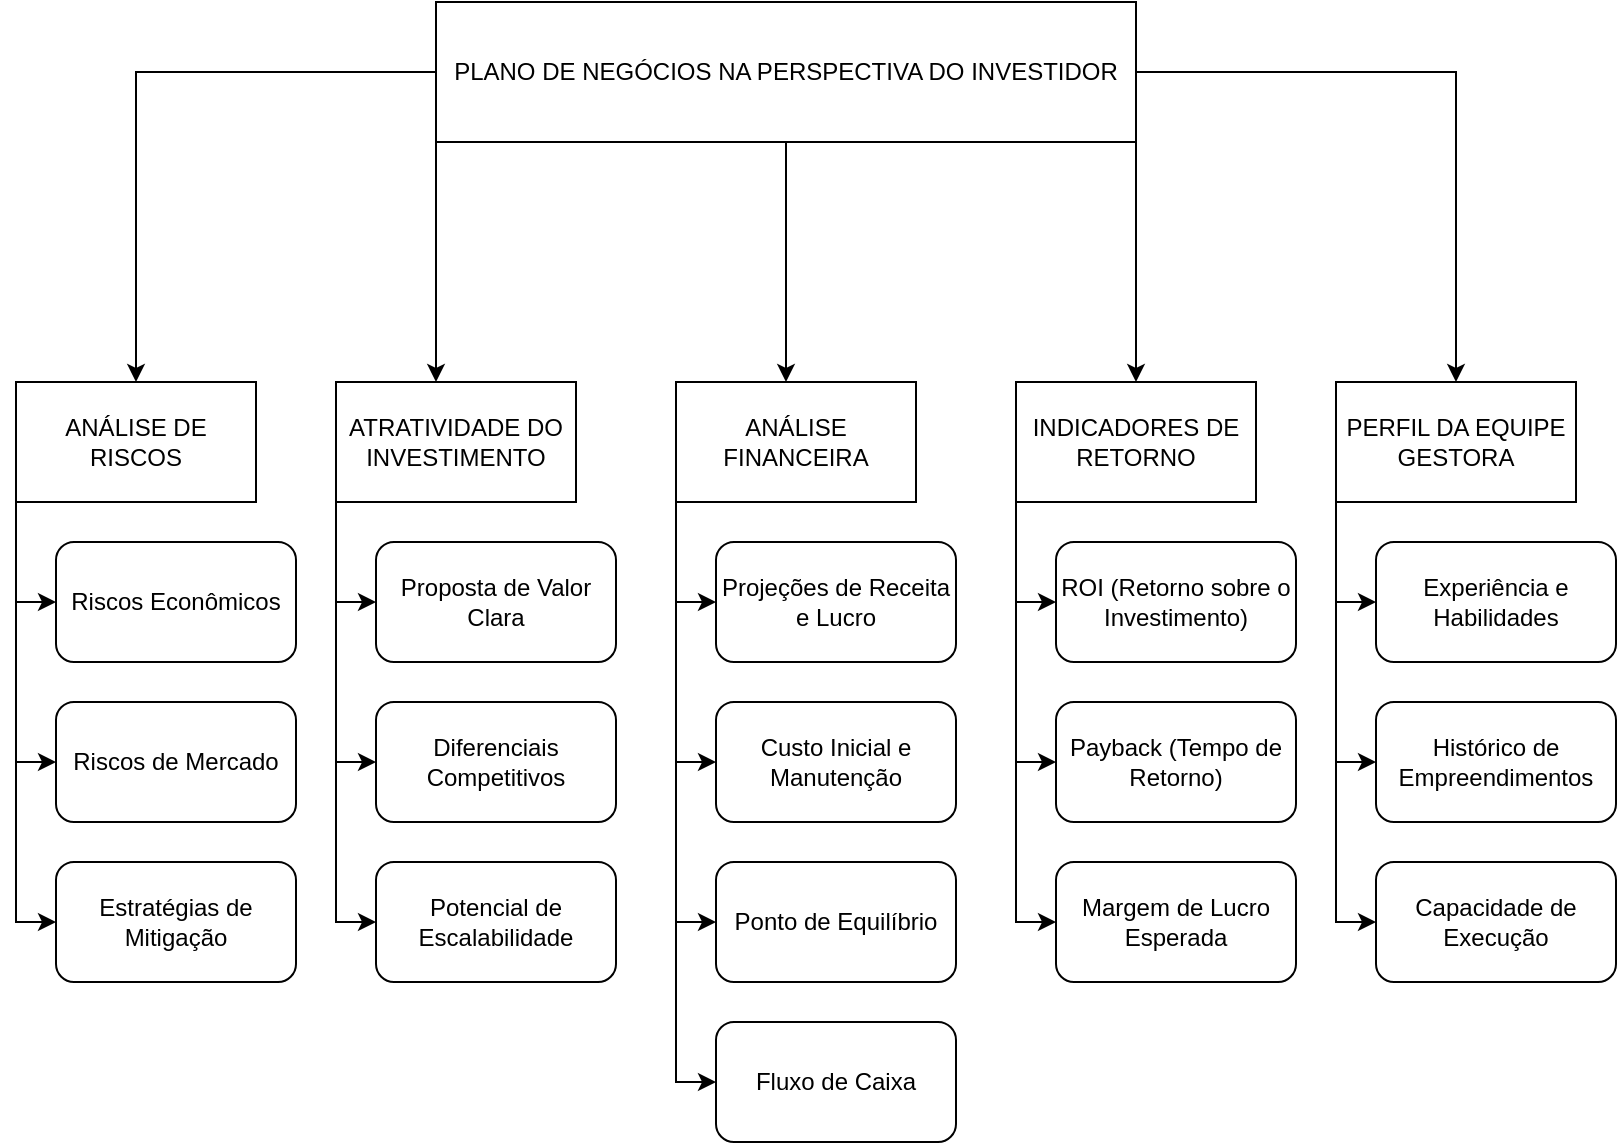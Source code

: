 <mxfile version="25.0.0">
  <diagram name="Página-1" id="FI43efTRTMUIuCeVRbxl">
    <mxGraphModel dx="1434" dy="738" grid="1" gridSize="10" guides="1" tooltips="1" connect="1" arrows="1" fold="1" page="1" pageScale="1" pageWidth="1390" pageHeight="980" math="0" shadow="0">
      <root>
        <mxCell id="0" />
        <mxCell id="1" parent="0" />
        <mxCell id="p_9eIz9eimf5ymayIWge-4" style="rounded=0;orthogonalLoop=1;jettySize=auto;html=1;edgeStyle=orthogonalEdgeStyle;" edge="1" parent="1" source="p_9eIz9eimf5ymayIWge-1">
          <mxGeometry relative="1" as="geometry">
            <mxPoint x="465" y="320" as="targetPoint" />
          </mxGeometry>
        </mxCell>
        <mxCell id="p_9eIz9eimf5ymayIWge-5" style="edgeStyle=orthogonalEdgeStyle;rounded=0;orthogonalLoop=1;jettySize=auto;html=1;exitX=0;exitY=1;exitDx=0;exitDy=0;" edge="1" parent="1" source="p_9eIz9eimf5ymayIWge-1">
          <mxGeometry relative="1" as="geometry">
            <mxPoint x="290" y="320" as="targetPoint" />
          </mxGeometry>
        </mxCell>
        <mxCell id="p_9eIz9eimf5ymayIWge-6" style="edgeStyle=orthogonalEdgeStyle;rounded=0;orthogonalLoop=1;jettySize=auto;html=1;exitX=1;exitY=1;exitDx=0;exitDy=0;" edge="1" parent="1" source="p_9eIz9eimf5ymayIWge-1">
          <mxGeometry relative="1" as="geometry">
            <mxPoint x="640" y="320" as="targetPoint" />
          </mxGeometry>
        </mxCell>
        <mxCell id="p_9eIz9eimf5ymayIWge-52" style="edgeStyle=orthogonalEdgeStyle;rounded=0;orthogonalLoop=1;jettySize=auto;html=1;exitX=0;exitY=0.5;exitDx=0;exitDy=0;entryX=0.5;entryY=0;entryDx=0;entryDy=0;" edge="1" parent="1" source="p_9eIz9eimf5ymayIWge-1" target="p_9eIz9eimf5ymayIWge-20">
          <mxGeometry relative="1" as="geometry" />
        </mxCell>
        <mxCell id="p_9eIz9eimf5ymayIWge-53" style="edgeStyle=orthogonalEdgeStyle;rounded=0;orthogonalLoop=1;jettySize=auto;html=1;exitX=1;exitY=0.5;exitDx=0;exitDy=0;entryX=0.5;entryY=0;entryDx=0;entryDy=0;" edge="1" parent="1" source="p_9eIz9eimf5ymayIWge-1" target="p_9eIz9eimf5ymayIWge-19">
          <mxGeometry relative="1" as="geometry" />
        </mxCell>
        <mxCell id="p_9eIz9eimf5ymayIWge-1" value="&lt;div&gt;PLANO DE NEGÓCIOS NA PERSPECTIVA DO&amp;nbsp;&lt;span style=&quot;background-color: initial;&quot;&gt;INVESTIDOR&lt;/span&gt;&lt;/div&gt;" style="rounded=0;whiteSpace=wrap;html=1;" vertex="1" parent="1">
          <mxGeometry x="290" y="130" width="350" height="70" as="geometry" />
        </mxCell>
        <mxCell id="p_9eIz9eimf5ymayIWge-47" style="edgeStyle=orthogonalEdgeStyle;rounded=0;orthogonalLoop=1;jettySize=auto;html=1;exitX=0;exitY=1;exitDx=0;exitDy=0;entryX=0;entryY=0.5;entryDx=0;entryDy=0;" edge="1" parent="1" source="p_9eIz9eimf5ymayIWge-7" target="p_9eIz9eimf5ymayIWge-34">
          <mxGeometry relative="1" as="geometry" />
        </mxCell>
        <mxCell id="p_9eIz9eimf5ymayIWge-49" style="edgeStyle=orthogonalEdgeStyle;rounded=0;orthogonalLoop=1;jettySize=auto;html=1;exitX=0;exitY=1;exitDx=0;exitDy=0;entryX=0;entryY=0.5;entryDx=0;entryDy=0;" edge="1" parent="1" source="p_9eIz9eimf5ymayIWge-7" target="p_9eIz9eimf5ymayIWge-32">
          <mxGeometry relative="1" as="geometry" />
        </mxCell>
        <mxCell id="p_9eIz9eimf5ymayIWge-50" style="edgeStyle=orthogonalEdgeStyle;rounded=0;orthogonalLoop=1;jettySize=auto;html=1;exitX=0;exitY=1;exitDx=0;exitDy=0;entryX=0;entryY=0.5;entryDx=0;entryDy=0;" edge="1" parent="1" source="p_9eIz9eimf5ymayIWge-7" target="p_9eIz9eimf5ymayIWge-33">
          <mxGeometry relative="1" as="geometry" />
        </mxCell>
        <mxCell id="p_9eIz9eimf5ymayIWge-55" style="edgeStyle=orthogonalEdgeStyle;rounded=0;orthogonalLoop=1;jettySize=auto;html=1;exitX=0;exitY=1;exitDx=0;exitDy=0;entryX=0;entryY=0.5;entryDx=0;entryDy=0;" edge="1" parent="1" source="p_9eIz9eimf5ymayIWge-7" target="p_9eIz9eimf5ymayIWge-54">
          <mxGeometry relative="1" as="geometry" />
        </mxCell>
        <mxCell id="p_9eIz9eimf5ymayIWge-7" value="ANÁLISE FINANCEIRA" style="rounded=0;whiteSpace=wrap;html=1;" vertex="1" parent="1">
          <mxGeometry x="410" y="320" width="120" height="60" as="geometry" />
        </mxCell>
        <mxCell id="p_9eIz9eimf5ymayIWge-44" style="edgeStyle=orthogonalEdgeStyle;rounded=0;orthogonalLoop=1;jettySize=auto;html=1;exitX=0;exitY=1;exitDx=0;exitDy=0;entryX=0;entryY=0.5;entryDx=0;entryDy=0;" edge="1" parent="1" source="p_9eIz9eimf5ymayIWge-8" target="p_9eIz9eimf5ymayIWge-37">
          <mxGeometry relative="1" as="geometry" />
        </mxCell>
        <mxCell id="p_9eIz9eimf5ymayIWge-45" style="edgeStyle=orthogonalEdgeStyle;rounded=0;orthogonalLoop=1;jettySize=auto;html=1;exitX=0;exitY=1;exitDx=0;exitDy=0;entryX=0;entryY=0.5;entryDx=0;entryDy=0;" edge="1" parent="1" source="p_9eIz9eimf5ymayIWge-8" target="p_9eIz9eimf5ymayIWge-35">
          <mxGeometry relative="1" as="geometry" />
        </mxCell>
        <mxCell id="p_9eIz9eimf5ymayIWge-46" style="edgeStyle=orthogonalEdgeStyle;rounded=0;orthogonalLoop=1;jettySize=auto;html=1;exitX=0;exitY=1;exitDx=0;exitDy=0;entryX=0;entryY=0.5;entryDx=0;entryDy=0;" edge="1" parent="1" source="p_9eIz9eimf5ymayIWge-8" target="p_9eIz9eimf5ymayIWge-36">
          <mxGeometry relative="1" as="geometry" />
        </mxCell>
        <mxCell id="p_9eIz9eimf5ymayIWge-8" value="INDICADORES DE RETORNO" style="rounded=0;whiteSpace=wrap;html=1;" vertex="1" parent="1">
          <mxGeometry x="580" y="320" width="120" height="60" as="geometry" />
        </mxCell>
        <mxCell id="p_9eIz9eimf5ymayIWge-21" style="edgeStyle=orthogonalEdgeStyle;rounded=0;orthogonalLoop=1;jettySize=auto;html=1;exitX=0;exitY=1;exitDx=0;exitDy=0;entryX=0;entryY=0.5;entryDx=0;entryDy=0;" edge="1" parent="1" source="p_9eIz9eimf5ymayIWge-10" target="p_9eIz9eimf5ymayIWge-18">
          <mxGeometry relative="1" as="geometry">
            <Array as="points">
              <mxPoint x="240" y="590" />
            </Array>
          </mxGeometry>
        </mxCell>
        <mxCell id="p_9eIz9eimf5ymayIWge-24" style="edgeStyle=orthogonalEdgeStyle;rounded=0;orthogonalLoop=1;jettySize=auto;html=1;exitX=0;exitY=1;exitDx=0;exitDy=0;entryX=0;entryY=0.5;entryDx=0;entryDy=0;" edge="1" parent="1" source="p_9eIz9eimf5ymayIWge-10" target="p_9eIz9eimf5ymayIWge-17">
          <mxGeometry relative="1" as="geometry" />
        </mxCell>
        <mxCell id="p_9eIz9eimf5ymayIWge-25" style="edgeStyle=orthogonalEdgeStyle;rounded=0;orthogonalLoop=1;jettySize=auto;html=1;exitX=0;exitY=1;exitDx=0;exitDy=0;entryX=0;entryY=0.5;entryDx=0;entryDy=0;" edge="1" parent="1" source="p_9eIz9eimf5ymayIWge-10" target="p_9eIz9eimf5ymayIWge-14">
          <mxGeometry relative="1" as="geometry" />
        </mxCell>
        <mxCell id="p_9eIz9eimf5ymayIWge-10" value="ATRATIVIDADE DO INVESTIMENTO" style="rounded=0;whiteSpace=wrap;html=1;" vertex="1" parent="1">
          <mxGeometry x="240" y="320" width="120" height="60" as="geometry" />
        </mxCell>
        <mxCell id="p_9eIz9eimf5ymayIWge-14" value="&lt;div&gt;Proposta de Valor Clara&lt;/div&gt;" style="rounded=1;whiteSpace=wrap;html=1;" vertex="1" parent="1">
          <mxGeometry x="260" y="400" width="120" height="60" as="geometry" />
        </mxCell>
        <mxCell id="p_9eIz9eimf5ymayIWge-17" value="Diferenciais Competitivos" style="rounded=1;whiteSpace=wrap;html=1;" vertex="1" parent="1">
          <mxGeometry x="260" y="480" width="120" height="60" as="geometry" />
        </mxCell>
        <mxCell id="p_9eIz9eimf5ymayIWge-18" value="Potencial de Escalabilidade" style="rounded=1;whiteSpace=wrap;html=1;" vertex="1" parent="1">
          <mxGeometry x="260" y="560" width="120" height="60" as="geometry" />
        </mxCell>
        <mxCell id="p_9eIz9eimf5ymayIWge-41" style="edgeStyle=orthogonalEdgeStyle;rounded=0;orthogonalLoop=1;jettySize=auto;html=1;exitX=0;exitY=1;exitDx=0;exitDy=0;entryX=0;entryY=0.5;entryDx=0;entryDy=0;" edge="1" parent="1" source="p_9eIz9eimf5ymayIWge-19" target="p_9eIz9eimf5ymayIWge-40">
          <mxGeometry relative="1" as="geometry" />
        </mxCell>
        <mxCell id="p_9eIz9eimf5ymayIWge-42" style="edgeStyle=orthogonalEdgeStyle;rounded=0;orthogonalLoop=1;jettySize=auto;html=1;exitX=0;exitY=1;exitDx=0;exitDy=0;entryX=0;entryY=0.5;entryDx=0;entryDy=0;" edge="1" parent="1" source="p_9eIz9eimf5ymayIWge-19" target="p_9eIz9eimf5ymayIWge-39">
          <mxGeometry relative="1" as="geometry" />
        </mxCell>
        <mxCell id="p_9eIz9eimf5ymayIWge-43" style="edgeStyle=orthogonalEdgeStyle;rounded=0;orthogonalLoop=1;jettySize=auto;html=1;exitX=0;exitY=1;exitDx=0;exitDy=0;entryX=0;entryY=0.5;entryDx=0;entryDy=0;" edge="1" parent="1" source="p_9eIz9eimf5ymayIWge-19" target="p_9eIz9eimf5ymayIWge-38">
          <mxGeometry relative="1" as="geometry" />
        </mxCell>
        <mxCell id="p_9eIz9eimf5ymayIWge-19" value="PERFIL DA EQUIPE GESTORA" style="rounded=0;whiteSpace=wrap;html=1;" vertex="1" parent="1">
          <mxGeometry x="740" y="320" width="120" height="60" as="geometry" />
        </mxCell>
        <mxCell id="p_9eIz9eimf5ymayIWge-29" style="edgeStyle=orthogonalEdgeStyle;rounded=0;orthogonalLoop=1;jettySize=auto;html=1;exitX=0;exitY=1;exitDx=0;exitDy=0;entryX=0;entryY=0.5;entryDx=0;entryDy=0;" edge="1" parent="1" source="p_9eIz9eimf5ymayIWge-20" target="p_9eIz9eimf5ymayIWge-28">
          <mxGeometry relative="1" as="geometry" />
        </mxCell>
        <mxCell id="p_9eIz9eimf5ymayIWge-30" style="edgeStyle=orthogonalEdgeStyle;rounded=0;orthogonalLoop=1;jettySize=auto;html=1;exitX=0;exitY=1;exitDx=0;exitDy=0;entryX=0;entryY=0.5;entryDx=0;entryDy=0;" edge="1" parent="1" source="p_9eIz9eimf5ymayIWge-20" target="p_9eIz9eimf5ymayIWge-27">
          <mxGeometry relative="1" as="geometry" />
        </mxCell>
        <mxCell id="p_9eIz9eimf5ymayIWge-31" style="edgeStyle=orthogonalEdgeStyle;rounded=0;orthogonalLoop=1;jettySize=auto;html=1;exitX=0;exitY=1;exitDx=0;exitDy=0;entryX=0;entryY=0.5;entryDx=0;entryDy=0;" edge="1" parent="1" source="p_9eIz9eimf5ymayIWge-20" target="p_9eIz9eimf5ymayIWge-26">
          <mxGeometry relative="1" as="geometry" />
        </mxCell>
        <mxCell id="p_9eIz9eimf5ymayIWge-20" value="ANÁLISE DE RISCOS" style="rounded=0;whiteSpace=wrap;html=1;" vertex="1" parent="1">
          <mxGeometry x="80" y="320" width="120" height="60" as="geometry" />
        </mxCell>
        <mxCell id="p_9eIz9eimf5ymayIWge-26" value="Riscos Econômicos" style="rounded=1;whiteSpace=wrap;html=1;" vertex="1" parent="1">
          <mxGeometry x="100" y="400" width="120" height="60" as="geometry" />
        </mxCell>
        <mxCell id="p_9eIz9eimf5ymayIWge-27" value="Riscos de Mercado" style="rounded=1;whiteSpace=wrap;html=1;" vertex="1" parent="1">
          <mxGeometry x="100" y="480" width="120" height="60" as="geometry" />
        </mxCell>
        <mxCell id="p_9eIz9eimf5ymayIWge-28" value="Estratégias de Mitigação" style="rounded=1;whiteSpace=wrap;html=1;" vertex="1" parent="1">
          <mxGeometry x="100" y="560" width="120" height="60" as="geometry" />
        </mxCell>
        <mxCell id="p_9eIz9eimf5ymayIWge-32" value="Projeções de Receita e Lucro" style="rounded=1;whiteSpace=wrap;html=1;" vertex="1" parent="1">
          <mxGeometry x="430" y="400" width="120" height="60" as="geometry" />
        </mxCell>
        <mxCell id="p_9eIz9eimf5ymayIWge-33" value="Custo Inicial e Manutenção" style="rounded=1;whiteSpace=wrap;html=1;" vertex="1" parent="1">
          <mxGeometry x="430" y="480" width="120" height="60" as="geometry" />
        </mxCell>
        <mxCell id="p_9eIz9eimf5ymayIWge-34" value="Ponto de Equilíbrio" style="rounded=1;whiteSpace=wrap;html=1;" vertex="1" parent="1">
          <mxGeometry x="430" y="560" width="120" height="60" as="geometry" />
        </mxCell>
        <mxCell id="p_9eIz9eimf5ymayIWge-35" value="ROI (Retorno sobre o Investimento)" style="rounded=1;whiteSpace=wrap;html=1;" vertex="1" parent="1">
          <mxGeometry x="600" y="400" width="120" height="60" as="geometry" />
        </mxCell>
        <mxCell id="p_9eIz9eimf5ymayIWge-36" value="Payback (Tempo de Retorno)" style="rounded=1;whiteSpace=wrap;html=1;" vertex="1" parent="1">
          <mxGeometry x="600" y="480" width="120" height="60" as="geometry" />
        </mxCell>
        <mxCell id="p_9eIz9eimf5ymayIWge-37" value="Margem de Lucro Esperada" style="rounded=1;whiteSpace=wrap;html=1;" vertex="1" parent="1">
          <mxGeometry x="600" y="560" width="120" height="60" as="geometry" />
        </mxCell>
        <mxCell id="p_9eIz9eimf5ymayIWge-38" value="Experiência e Habilidades" style="rounded=1;whiteSpace=wrap;html=1;" vertex="1" parent="1">
          <mxGeometry x="760" y="400" width="120" height="60" as="geometry" />
        </mxCell>
        <mxCell id="p_9eIz9eimf5ymayIWge-39" value="Histórico de Empreendimentos" style="rounded=1;whiteSpace=wrap;html=1;" vertex="1" parent="1">
          <mxGeometry x="760" y="480" width="120" height="60" as="geometry" />
        </mxCell>
        <mxCell id="p_9eIz9eimf5ymayIWge-40" value="&lt;div&gt;Capacidade de Execução&lt;/div&gt;" style="rounded=1;whiteSpace=wrap;html=1;" vertex="1" parent="1">
          <mxGeometry x="760" y="560" width="120" height="60" as="geometry" />
        </mxCell>
        <mxCell id="p_9eIz9eimf5ymayIWge-54" value="Fluxo de Caixa" style="rounded=1;whiteSpace=wrap;html=1;" vertex="1" parent="1">
          <mxGeometry x="430" y="640" width="120" height="60" as="geometry" />
        </mxCell>
      </root>
    </mxGraphModel>
  </diagram>
</mxfile>
